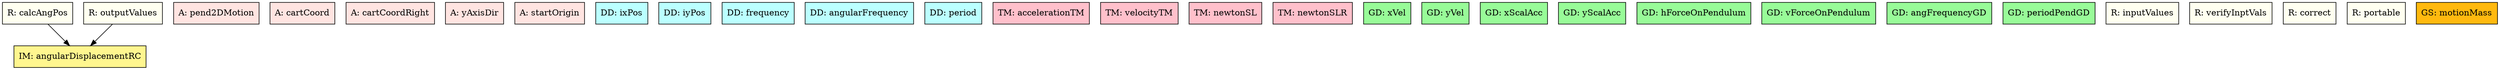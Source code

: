 digraph allvsr {
	calcAngPos -> angularDisplacementRC;
	outputValues -> angularDisplacementRC;


	pend2DMotion	[shape=box, color=black, style=filled, fillcolor=mistyrose, label="A: pend2DMotion"];
	cartCoord	[shape=box, color=black, style=filled, fillcolor=mistyrose, label="A: cartCoord"];
	cartCoordRight	[shape=box, color=black, style=filled, fillcolor=mistyrose, label="A: cartCoordRight"];
	yAxisDir	[shape=box, color=black, style=filled, fillcolor=mistyrose, label="A: yAxisDir"];
	startOrigin	[shape=box, color=black, style=filled, fillcolor=mistyrose, label="A: startOrigin"];

	subgraph A {
	rank="same"
	{pend2DMotion, cartCoord, cartCoordRight, yAxisDir, startOrigin}
	}

	ixPos	[shape=box, color=black, style=filled, fillcolor=paleturquoise1, label="DD: ixPos"];
	iyPos	[shape=box, color=black, style=filled, fillcolor=paleturquoise1, label="DD: iyPos"];
	frequency	[shape=box, color=black, style=filled, fillcolor=paleturquoise1, label="DD: frequency"];
	angularFrequency	[shape=box, color=black, style=filled, fillcolor=paleturquoise1, label="DD: angularFrequency"];
	period	[shape=box, color=black, style=filled, fillcolor=paleturquoise1, label="DD: period"];

	subgraph DD {
	rank="same"
	{ixPos, iyPos, frequency, angularFrequency, period}
	}

	accelerationTM	[shape=box, color=black, style=filled, fillcolor=pink, label="TM: accelerationTM"];
	velocityTM	[shape=box, color=black, style=filled, fillcolor=pink, label="TM: velocityTM"];
	newtonSL	[shape=box, color=black, style=filled, fillcolor=pink, label="TM: newtonSL"];
	newtonSLR	[shape=box, color=black, style=filled, fillcolor=pink, label="TM: newtonSLR"];

	subgraph TM {
	rank="same"
	{accelerationTM, velocityTM, newtonSL, newtonSLR}
	}

	xVel	[shape=box, color=black, style=filled, fillcolor=palegreen, label="GD: xVel"];
	yVel	[shape=box, color=black, style=filled, fillcolor=palegreen, label="GD: yVel"];
	xScalAcc	[shape=box, color=black, style=filled, fillcolor=palegreen, label="GD: xScalAcc"];
	yScalAcc	[shape=box, color=black, style=filled, fillcolor=palegreen, label="GD: yScalAcc"];
	hForceOnPendulum	[shape=box, color=black, style=filled, fillcolor=palegreen, label="GD: hForceOnPendulum"];
	vForceOnPendulum	[shape=box, color=black, style=filled, fillcolor=palegreen, label="GD: vForceOnPendulum"];
	angFrequencyGD	[shape=box, color=black, style=filled, fillcolor=palegreen, label="GD: angFrequencyGD"];
	periodPendGD	[shape=box, color=black, style=filled, fillcolor=palegreen, label="GD: periodPendGD"];

	subgraph GD {
	rank="same"
	{xVel, yVel, xScalAcc, yScalAcc, hForceOnPendulum, vForceOnPendulum, angFrequencyGD, periodPendGD}
	}

	angularDisplacementRC	[shape=box, color=black, style=filled, fillcolor=khaki1, label="IM: angularDisplacementRC"];

	subgraph IM {
	rank="same"
	{angularDisplacementRC}
	}

	inputValues	[shape=box, color=black, style=filled, fillcolor=ivory, label="R: inputValues"];
	verifyInptVals	[shape=box, color=black, style=filled, fillcolor=ivory, label="R: verifyInptVals"];
	calcAngPos	[shape=box, color=black, style=filled, fillcolor=ivory, label="R: calcAngPos"];
	outputValues	[shape=box, color=black, style=filled, fillcolor=ivory, label="R: outputValues"];
	correct	[shape=box, color=black, style=filled, fillcolor=ivory, label="R: correct"];
	portable	[shape=box, color=black, style=filled, fillcolor=ivory, label="R: portable"];

	subgraph R {
	rank="same"
	{inputValues, verifyInptVals, calcAngPos, outputValues, correct, portable}
	}

	motionMass	[shape=box, color=black, style=filled, fillcolor=darkgoldenrod1, label="GS: motionMass"];

	subgraph GS {
	rank="same"
	{motionMass}
	}

}
